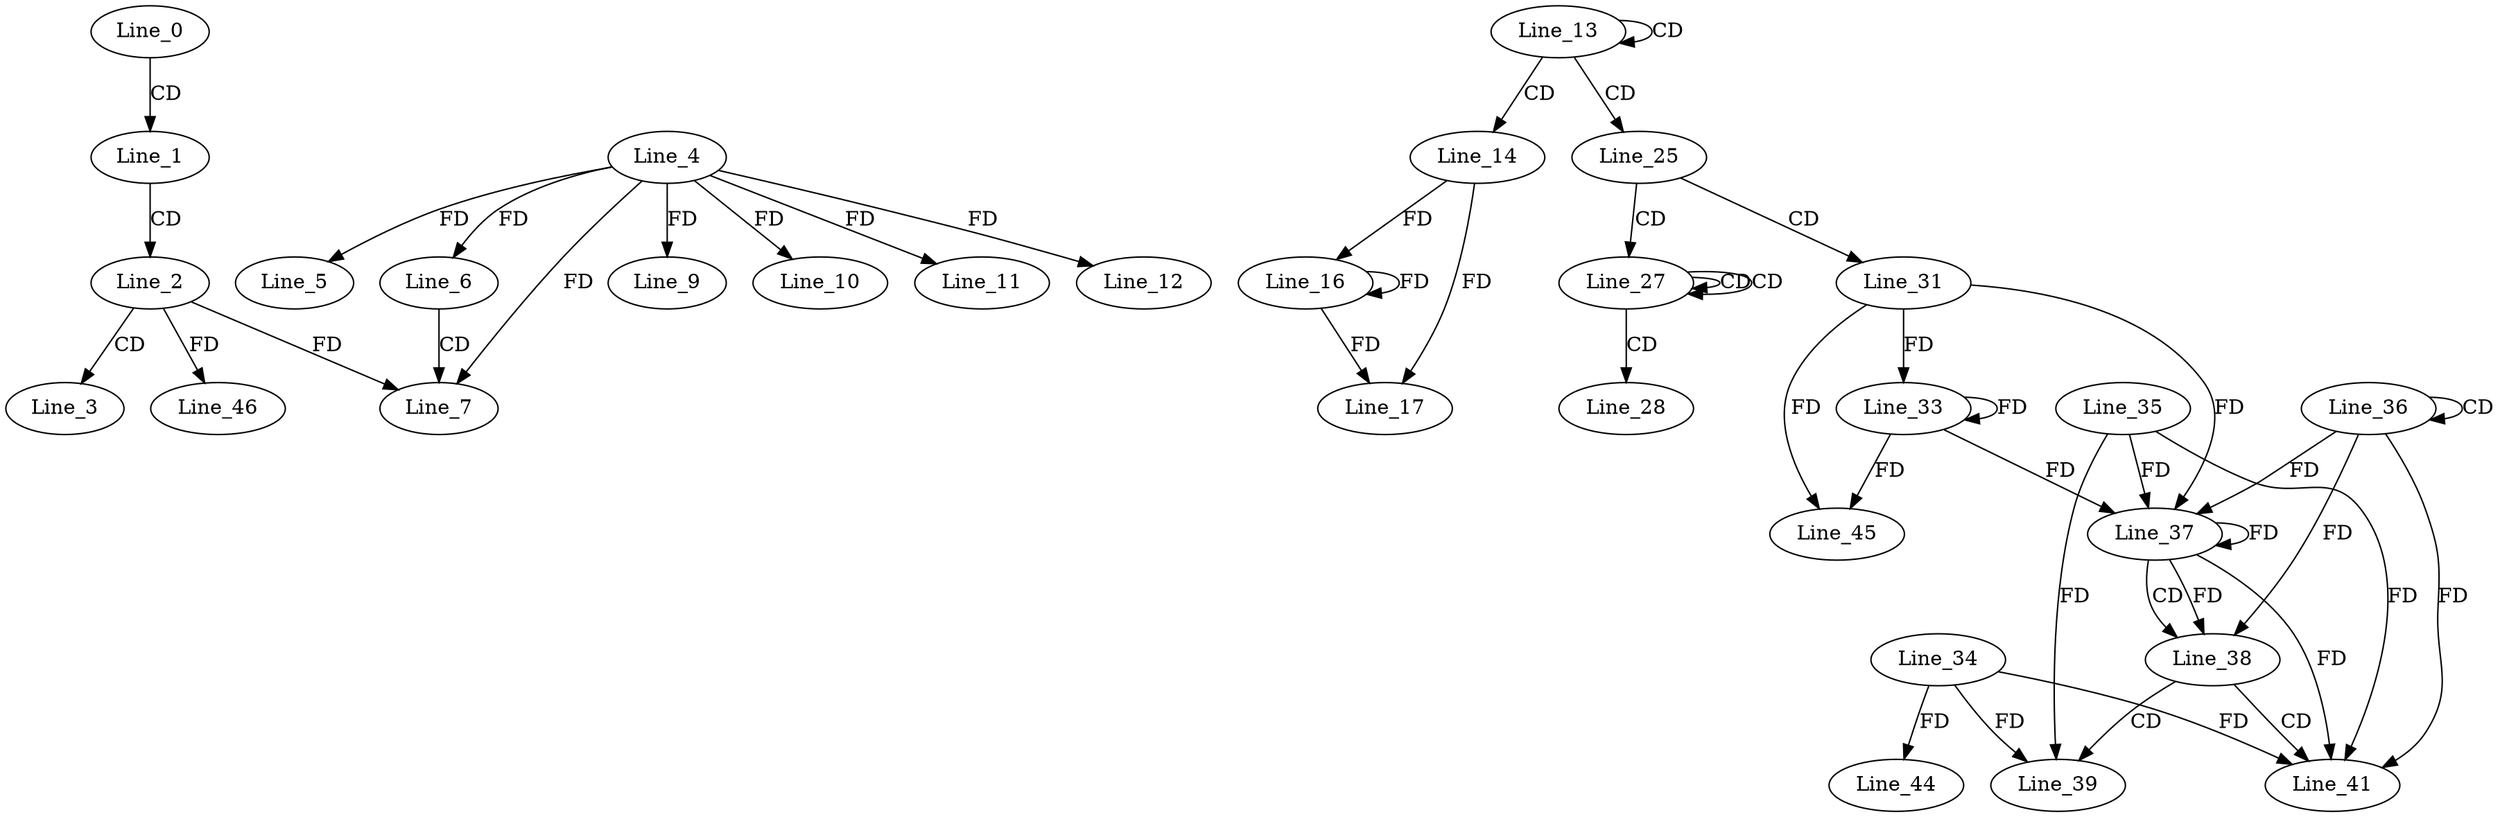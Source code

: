 digraph G {
  Line_0;
  Line_1;
  Line_2;
  Line_3;
  Line_4;
  Line_5;
  Line_6;
  Line_6;
  Line_7;
  Line_7;
  Line_9;
  Line_10;
  Line_11;
  Line_12;
  Line_13;
  Line_13;
  Line_14;
  Line_16;
  Line_17;
  Line_25;
  Line_27;
  Line_27;
  Line_27;
  Line_28;
  Line_31;
  Line_33;
  Line_36;
  Line_36;
  Line_37;
  Line_37;
  Line_35;
  Line_37;
  Line_38;
  Line_39;
  Line_34;
  Line_41;
  Line_44;
  Line_45;
  Line_46;
  Line_0 -> Line_1 [ label="CD" ];
  Line_1 -> Line_2 [ label="CD" ];
  Line_2 -> Line_3 [ label="CD" ];
  Line_4 -> Line_5 [ label="FD" ];
  Line_4 -> Line_6 [ label="FD" ];
  Line_6 -> Line_7 [ label="CD" ];
  Line_2 -> Line_7 [ label="FD" ];
  Line_4 -> Line_7 [ label="FD" ];
  Line_4 -> Line_9 [ label="FD" ];
  Line_4 -> Line_10 [ label="FD" ];
  Line_4 -> Line_11 [ label="FD" ];
  Line_4 -> Line_12 [ label="FD" ];
  Line_13 -> Line_13 [ label="CD" ];
  Line_13 -> Line_14 [ label="CD" ];
  Line_14 -> Line_16 [ label="FD" ];
  Line_16 -> Line_16 [ label="FD" ];
  Line_14 -> Line_17 [ label="FD" ];
  Line_16 -> Line_17 [ label="FD" ];
  Line_13 -> Line_25 [ label="CD" ];
  Line_25 -> Line_27 [ label="CD" ];
  Line_27 -> Line_27 [ label="CD" ];
  Line_27 -> Line_27 [ label="CD" ];
  Line_27 -> Line_28 [ label="CD" ];
  Line_25 -> Line_31 [ label="CD" ];
  Line_31 -> Line_33 [ label="FD" ];
  Line_33 -> Line_33 [ label="FD" ];
  Line_36 -> Line_36 [ label="CD" ];
  Line_37 -> Line_37 [ label="FD" ];
  Line_36 -> Line_37 [ label="FD" ];
  Line_31 -> Line_37 [ label="FD" ];
  Line_33 -> Line_37 [ label="FD" ];
  Line_35 -> Line_37 [ label="FD" ];
  Line_37 -> Line_38 [ label="CD" ];
  Line_37 -> Line_38 [ label="FD" ];
  Line_36 -> Line_38 [ label="FD" ];
  Line_38 -> Line_39 [ label="CD" ];
  Line_34 -> Line_39 [ label="FD" ];
  Line_35 -> Line_39 [ label="FD" ];
  Line_38 -> Line_41 [ label="CD" ];
  Line_34 -> Line_41 [ label="FD" ];
  Line_35 -> Line_41 [ label="FD" ];
  Line_37 -> Line_41 [ label="FD" ];
  Line_36 -> Line_41 [ label="FD" ];
  Line_34 -> Line_44 [ label="FD" ];
  Line_31 -> Line_45 [ label="FD" ];
  Line_33 -> Line_45 [ label="FD" ];
  Line_2 -> Line_46 [ label="FD" ];
}

